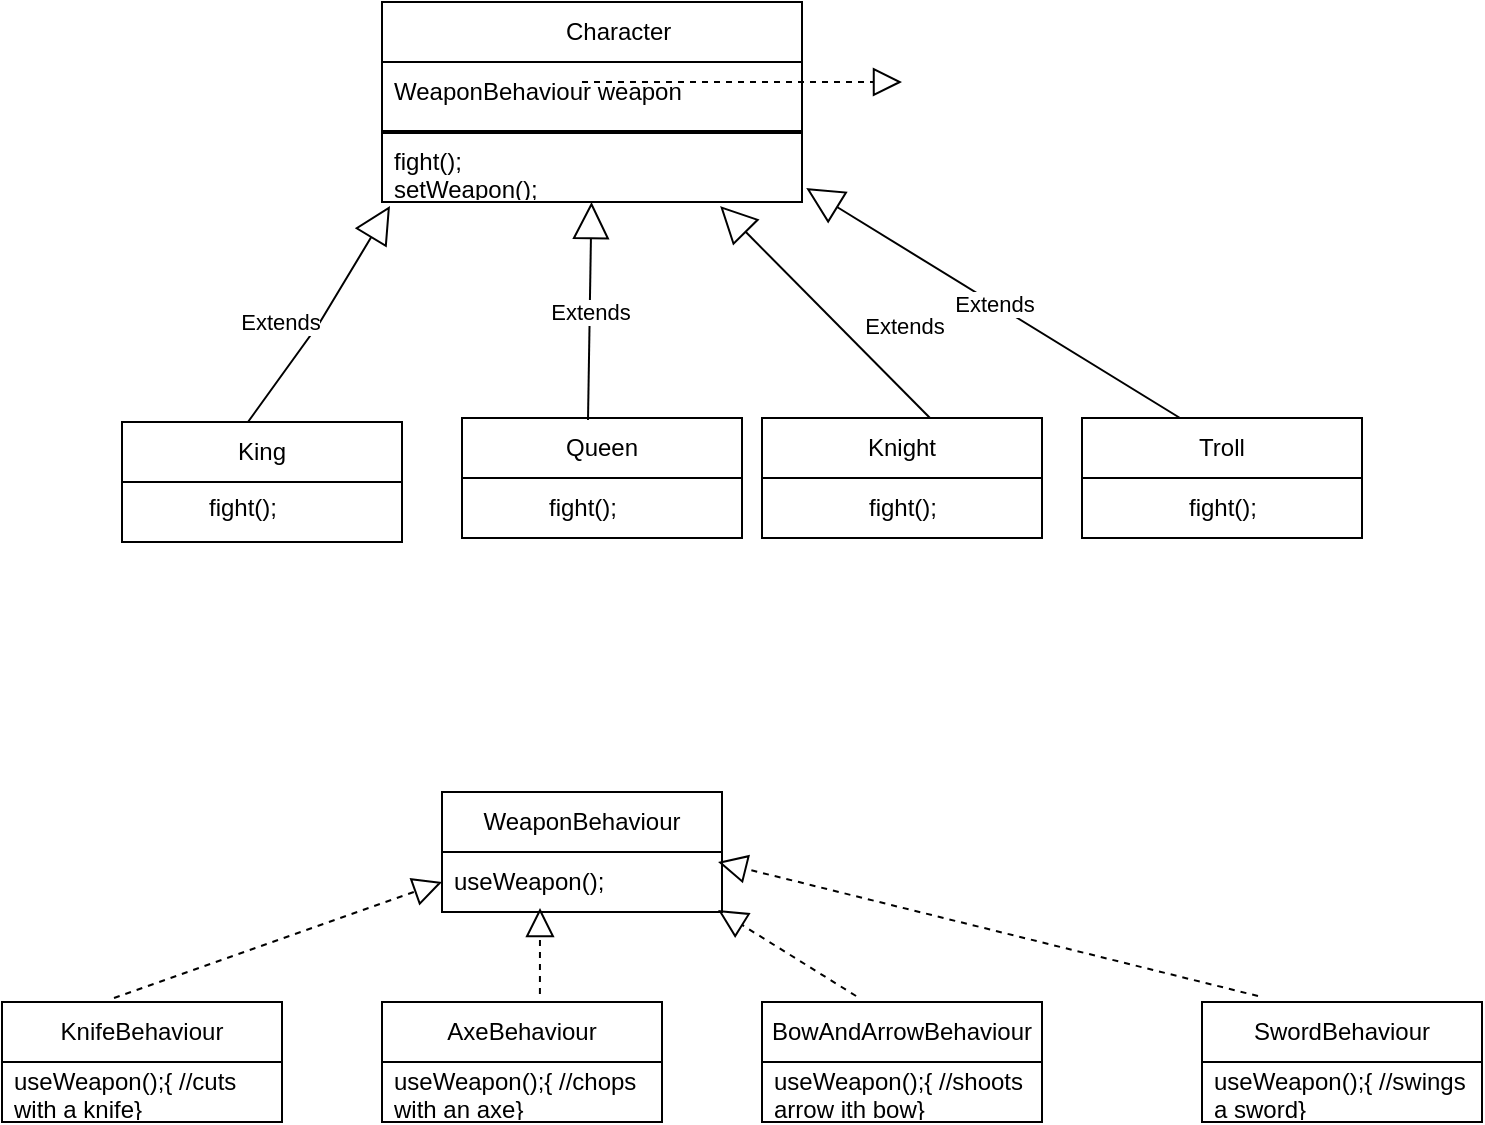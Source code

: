 <mxfile version="21.6.8" type="device">
  <diagram id="C5RBs43oDa-KdzZeNtuy" name="Page-1">
    <mxGraphModel dx="1104" dy="516" grid="1" gridSize="10" guides="1" tooltips="1" connect="1" arrows="1" fold="1" page="1" pageScale="1" pageWidth="827" pageHeight="1169" math="0" shadow="0">
      <root>
        <mxCell id="WIyWlLk6GJQsqaUBKTNV-0" />
        <mxCell id="WIyWlLk6GJQsqaUBKTNV-1" parent="WIyWlLk6GJQsqaUBKTNV-0" />
        <mxCell id="OVrlOMGKKZ6csbvX_LSr-0" value="&lt;span style=&quot;white-space: pre;&quot;&gt;&#x9;&lt;/span&gt;Character" style="swimlane;fontStyle=0;childLayout=stackLayout;horizontal=1;startSize=30;horizontalStack=0;resizeParent=1;resizeParentMax=0;resizeLast=0;collapsible=1;marginBottom=0;whiteSpace=wrap;html=1;" vertex="1" parent="WIyWlLk6GJQsqaUBKTNV-1">
          <mxGeometry x="230" y="130" width="210" height="100" as="geometry" />
        </mxCell>
        <mxCell id="OVrlOMGKKZ6csbvX_LSr-1" value="WeaponBehaviour weapon" style="text;strokeColor=none;fillColor=none;align=left;verticalAlign=middle;spacingLeft=4;spacingRight=4;overflow=hidden;points=[[0,0.5],[1,0.5]];portConstraint=eastwest;rotatable=0;whiteSpace=wrap;html=1;" vertex="1" parent="OVrlOMGKKZ6csbvX_LSr-0">
          <mxGeometry y="30" width="210" height="30" as="geometry" />
        </mxCell>
        <mxCell id="OVrlOMGKKZ6csbvX_LSr-11" value="" style="line;strokeWidth=2;html=1;" vertex="1" parent="OVrlOMGKKZ6csbvX_LSr-0">
          <mxGeometry y="60" width="210" height="10" as="geometry" />
        </mxCell>
        <mxCell id="OVrlOMGKKZ6csbvX_LSr-2" value="fight();&lt;br&gt;setWeapon();" style="text;strokeColor=none;fillColor=none;align=left;verticalAlign=middle;spacingLeft=4;spacingRight=4;overflow=hidden;points=[[0,0.5],[1,0.5]];portConstraint=eastwest;rotatable=0;whiteSpace=wrap;html=1;" vertex="1" parent="OVrlOMGKKZ6csbvX_LSr-0">
          <mxGeometry y="70" width="210" height="30" as="geometry" />
        </mxCell>
        <mxCell id="OVrlOMGKKZ6csbvX_LSr-12" value="King" style="swimlane;fontStyle=0;childLayout=stackLayout;horizontal=1;startSize=30;horizontalStack=0;resizeParent=1;resizeParentMax=0;resizeLast=0;collapsible=1;marginBottom=0;whiteSpace=wrap;html=1;" vertex="1" parent="WIyWlLk6GJQsqaUBKTNV-1">
          <mxGeometry x="100" y="340" width="140" height="60" as="geometry" />
        </mxCell>
        <mxCell id="OVrlOMGKKZ6csbvX_LSr-17" value="fight();" style="text;html=1;align=center;verticalAlign=middle;resizable=0;points=[];autosize=1;strokeColor=none;fillColor=none;" vertex="1" parent="WIyWlLk6GJQsqaUBKTNV-1">
          <mxGeometry x="130" y="368" width="60" height="30" as="geometry" />
        </mxCell>
        <mxCell id="OVrlOMGKKZ6csbvX_LSr-18" value="Queen" style="swimlane;fontStyle=0;childLayout=stackLayout;horizontal=1;startSize=30;horizontalStack=0;resizeParent=1;resizeParentMax=0;resizeLast=0;collapsible=1;marginBottom=0;whiteSpace=wrap;html=1;" vertex="1" parent="WIyWlLk6GJQsqaUBKTNV-1">
          <mxGeometry x="270" y="338" width="140" height="60" as="geometry" />
        </mxCell>
        <mxCell id="OVrlOMGKKZ6csbvX_LSr-19" value="fight();" style="text;html=1;align=center;verticalAlign=middle;resizable=0;points=[];autosize=1;strokeColor=none;fillColor=none;" vertex="1" parent="WIyWlLk6GJQsqaUBKTNV-1">
          <mxGeometry x="300" y="368" width="60" height="30" as="geometry" />
        </mxCell>
        <mxCell id="OVrlOMGKKZ6csbvX_LSr-20" value="Knight" style="swimlane;fontStyle=0;childLayout=stackLayout;horizontal=1;startSize=30;horizontalStack=0;resizeParent=1;resizeParentMax=0;resizeLast=0;collapsible=1;marginBottom=0;whiteSpace=wrap;html=1;" vertex="1" parent="WIyWlLk6GJQsqaUBKTNV-1">
          <mxGeometry x="420" y="338" width="140" height="60" as="geometry" />
        </mxCell>
        <mxCell id="OVrlOMGKKZ6csbvX_LSr-21" value="Troll" style="swimlane;fontStyle=0;childLayout=stackLayout;horizontal=1;startSize=30;horizontalStack=0;resizeParent=1;resizeParentMax=0;resizeLast=0;collapsible=1;marginBottom=0;whiteSpace=wrap;html=1;" vertex="1" parent="WIyWlLk6GJQsqaUBKTNV-1">
          <mxGeometry x="580" y="338" width="140" height="60" as="geometry" />
        </mxCell>
        <mxCell id="OVrlOMGKKZ6csbvX_LSr-23" value="fight();" style="text;html=1;align=center;verticalAlign=middle;resizable=0;points=[];autosize=1;strokeColor=none;fillColor=none;" vertex="1" parent="OVrlOMGKKZ6csbvX_LSr-21">
          <mxGeometry y="30" width="140" height="30" as="geometry" />
        </mxCell>
        <mxCell id="OVrlOMGKKZ6csbvX_LSr-22" value="fight();" style="text;html=1;align=center;verticalAlign=middle;resizable=0;points=[];autosize=1;strokeColor=none;fillColor=none;" vertex="1" parent="WIyWlLk6GJQsqaUBKTNV-1">
          <mxGeometry x="460" y="368" width="60" height="30" as="geometry" />
        </mxCell>
        <mxCell id="OVrlOMGKKZ6csbvX_LSr-25" value="Extends" style="endArrow=block;endSize=16;endFill=0;html=1;rounded=0;exitX=0.171;exitY=0;exitDx=0;exitDy=0;exitPerimeter=0;entryX=0.019;entryY=1.067;entryDx=0;entryDy=0;entryPerimeter=0;" edge="1" parent="WIyWlLk6GJQsqaUBKTNV-1" target="OVrlOMGKKZ6csbvX_LSr-2">
          <mxGeometry x="-0.219" y="15" width="160" relative="1" as="geometry">
            <mxPoint x="162.99" y="340" as="sourcePoint" />
            <mxPoint x="230" y="242" as="targetPoint" />
            <Array as="points">
              <mxPoint x="199.05" y="290" />
            </Array>
            <mxPoint x="-1" as="offset" />
          </mxGeometry>
        </mxCell>
        <mxCell id="OVrlOMGKKZ6csbvX_LSr-28" value="Extends" style="endArrow=block;endSize=16;endFill=0;html=1;rounded=0;entryX=0.805;entryY=1.067;entryDx=0;entryDy=0;entryPerimeter=0;exitX=0.6;exitY=0;exitDx=0;exitDy=0;exitPerimeter=0;" edge="1" parent="WIyWlLk6GJQsqaUBKTNV-1" source="OVrlOMGKKZ6csbvX_LSr-20" target="OVrlOMGKKZ6csbvX_LSr-2">
          <mxGeometry x="-0.434" y="-23" width="160" relative="1" as="geometry">
            <mxPoint x="490" y="330" as="sourcePoint" />
            <mxPoint x="400" y="250" as="targetPoint" />
            <mxPoint as="offset" />
          </mxGeometry>
        </mxCell>
        <mxCell id="OVrlOMGKKZ6csbvX_LSr-30" value="Extends" style="endArrow=block;endSize=16;endFill=0;html=1;rounded=0;exitX=0.45;exitY=0.017;exitDx=0;exitDy=0;exitPerimeter=0;" edge="1" parent="WIyWlLk6GJQsqaUBKTNV-1" source="OVrlOMGKKZ6csbvX_LSr-18" target="OVrlOMGKKZ6csbvX_LSr-2">
          <mxGeometry width="160" relative="1" as="geometry">
            <mxPoint x="330" y="270" as="sourcePoint" />
            <mxPoint x="490" y="270" as="targetPoint" />
          </mxGeometry>
        </mxCell>
        <mxCell id="OVrlOMGKKZ6csbvX_LSr-31" value="Extends" style="endArrow=block;endSize=16;endFill=0;html=1;rounded=0;entryX=1.01;entryY=0.767;entryDx=0;entryDy=0;entryPerimeter=0;exitX=0.35;exitY=0;exitDx=0;exitDy=0;exitPerimeter=0;" edge="1" parent="WIyWlLk6GJQsqaUBKTNV-1" source="OVrlOMGKKZ6csbvX_LSr-21" target="OVrlOMGKKZ6csbvX_LSr-2">
          <mxGeometry width="160" relative="1" as="geometry">
            <mxPoint x="570" y="280" as="sourcePoint" />
            <mxPoint x="730" y="280" as="targetPoint" />
          </mxGeometry>
        </mxCell>
        <mxCell id="OVrlOMGKKZ6csbvX_LSr-32" value="WeaponBehaviour" style="swimlane;fontStyle=0;childLayout=stackLayout;horizontal=1;startSize=30;horizontalStack=0;resizeParent=1;resizeParentMax=0;resizeLast=0;collapsible=1;marginBottom=0;whiteSpace=wrap;html=1;" vertex="1" parent="WIyWlLk6GJQsqaUBKTNV-1">
          <mxGeometry x="260" y="525" width="140" height="60" as="geometry" />
        </mxCell>
        <mxCell id="OVrlOMGKKZ6csbvX_LSr-33" value="useWeapon();" style="text;strokeColor=none;fillColor=none;align=left;verticalAlign=middle;spacingLeft=4;spacingRight=4;overflow=hidden;points=[[0,0.5],[1,0.5]];portConstraint=eastwest;rotatable=0;whiteSpace=wrap;html=1;" vertex="1" parent="OVrlOMGKKZ6csbvX_LSr-32">
          <mxGeometry y="30" width="140" height="30" as="geometry" />
        </mxCell>
        <mxCell id="OVrlOMGKKZ6csbvX_LSr-36" value="KnifeBehaviour" style="swimlane;fontStyle=0;childLayout=stackLayout;horizontal=1;startSize=30;horizontalStack=0;resizeParent=1;resizeParentMax=0;resizeLast=0;collapsible=1;marginBottom=0;whiteSpace=wrap;html=1;" vertex="1" parent="WIyWlLk6GJQsqaUBKTNV-1">
          <mxGeometry x="40" y="630" width="140" height="60" as="geometry" />
        </mxCell>
        <mxCell id="OVrlOMGKKZ6csbvX_LSr-37" value="useWeapon();{ //cuts with a knife}" style="text;strokeColor=none;fillColor=none;align=left;verticalAlign=middle;spacingLeft=4;spacingRight=4;overflow=hidden;points=[[0,0.5],[1,0.5]];portConstraint=eastwest;rotatable=0;whiteSpace=wrap;html=1;" vertex="1" parent="OVrlOMGKKZ6csbvX_LSr-36">
          <mxGeometry y="30" width="140" height="30" as="geometry" />
        </mxCell>
        <mxCell id="OVrlOMGKKZ6csbvX_LSr-38" value="BowAndArrowBehaviour" style="swimlane;fontStyle=0;childLayout=stackLayout;horizontal=1;startSize=30;horizontalStack=0;resizeParent=1;resizeParentMax=0;resizeLast=0;collapsible=1;marginBottom=0;whiteSpace=wrap;html=1;" vertex="1" parent="WIyWlLk6GJQsqaUBKTNV-1">
          <mxGeometry x="420" y="630" width="140" height="60" as="geometry" />
        </mxCell>
        <mxCell id="OVrlOMGKKZ6csbvX_LSr-39" value="useWeapon();{ //shoots arrow ith bow}" style="text;strokeColor=none;fillColor=none;align=left;verticalAlign=middle;spacingLeft=4;spacingRight=4;overflow=hidden;points=[[0,0.5],[1,0.5]];portConstraint=eastwest;rotatable=0;whiteSpace=wrap;html=1;" vertex="1" parent="OVrlOMGKKZ6csbvX_LSr-38">
          <mxGeometry y="30" width="140" height="30" as="geometry" />
        </mxCell>
        <mxCell id="OVrlOMGKKZ6csbvX_LSr-40" value="AxeBehaviour" style="swimlane;fontStyle=0;childLayout=stackLayout;horizontal=1;startSize=30;horizontalStack=0;resizeParent=1;resizeParentMax=0;resizeLast=0;collapsible=1;marginBottom=0;whiteSpace=wrap;html=1;" vertex="1" parent="WIyWlLk6GJQsqaUBKTNV-1">
          <mxGeometry x="230" y="630" width="140" height="60" as="geometry" />
        </mxCell>
        <mxCell id="OVrlOMGKKZ6csbvX_LSr-41" value="useWeapon();{ //chops with an axe}" style="text;strokeColor=none;fillColor=none;align=left;verticalAlign=middle;spacingLeft=4;spacingRight=4;overflow=hidden;points=[[0,0.5],[1,0.5]];portConstraint=eastwest;rotatable=0;whiteSpace=wrap;html=1;" vertex="1" parent="OVrlOMGKKZ6csbvX_LSr-40">
          <mxGeometry y="30" width="140" height="30" as="geometry" />
        </mxCell>
        <mxCell id="OVrlOMGKKZ6csbvX_LSr-42" value="SwordBehaviour" style="swimlane;fontStyle=0;childLayout=stackLayout;horizontal=1;startSize=30;horizontalStack=0;resizeParent=1;resizeParentMax=0;resizeLast=0;collapsible=1;marginBottom=0;whiteSpace=wrap;html=1;" vertex="1" parent="WIyWlLk6GJQsqaUBKTNV-1">
          <mxGeometry x="640" y="630" width="140" height="60" as="geometry" />
        </mxCell>
        <mxCell id="OVrlOMGKKZ6csbvX_LSr-43" value="useWeapon();{ //swings a sword}" style="text;strokeColor=none;fillColor=none;align=left;verticalAlign=middle;spacingLeft=4;spacingRight=4;overflow=hidden;points=[[0,0.5],[1,0.5]];portConstraint=eastwest;rotatable=0;whiteSpace=wrap;html=1;" vertex="1" parent="OVrlOMGKKZ6csbvX_LSr-42">
          <mxGeometry y="30" width="140" height="30" as="geometry" />
        </mxCell>
        <mxCell id="OVrlOMGKKZ6csbvX_LSr-44" value="" style="endArrow=block;dashed=1;endFill=0;endSize=12;html=1;rounded=0;" edge="1" parent="WIyWlLk6GJQsqaUBKTNV-1">
          <mxGeometry width="160" relative="1" as="geometry">
            <mxPoint x="330" y="170" as="sourcePoint" />
            <mxPoint x="490" y="170" as="targetPoint" />
          </mxGeometry>
        </mxCell>
        <mxCell id="OVrlOMGKKZ6csbvX_LSr-45" value="" style="endArrow=block;dashed=1;endFill=0;endSize=12;html=1;rounded=0;entryX=0;entryY=0.5;entryDx=0;entryDy=0;exitX=0.4;exitY=-0.033;exitDx=0;exitDy=0;exitPerimeter=0;" edge="1" parent="WIyWlLk6GJQsqaUBKTNV-1" source="OVrlOMGKKZ6csbvX_LSr-36" target="OVrlOMGKKZ6csbvX_LSr-33">
          <mxGeometry width="160" relative="1" as="geometry">
            <mxPoint x="50" y="600" as="sourcePoint" />
            <mxPoint x="210" y="600" as="targetPoint" />
          </mxGeometry>
        </mxCell>
        <mxCell id="OVrlOMGKKZ6csbvX_LSr-46" value="" style="endArrow=block;dashed=1;endFill=0;endSize=12;html=1;rounded=0;exitX=0.564;exitY=-0.067;exitDx=0;exitDy=0;exitPerimeter=0;entryX=0.35;entryY=0.933;entryDx=0;entryDy=0;entryPerimeter=0;" edge="1" parent="WIyWlLk6GJQsqaUBKTNV-1" source="OVrlOMGKKZ6csbvX_LSr-40" target="OVrlOMGKKZ6csbvX_LSr-33">
          <mxGeometry width="160" relative="1" as="geometry">
            <mxPoint x="330" y="470" as="sourcePoint" />
            <mxPoint x="309" y="590" as="targetPoint" />
          </mxGeometry>
        </mxCell>
        <mxCell id="OVrlOMGKKZ6csbvX_LSr-47" value="" style="endArrow=block;dashed=1;endFill=0;endSize=12;html=1;rounded=0;exitX=0.336;exitY=-0.05;exitDx=0;exitDy=0;exitPerimeter=0;entryX=0.986;entryY=0.967;entryDx=0;entryDy=0;entryPerimeter=0;" edge="1" parent="WIyWlLk6GJQsqaUBKTNV-1" source="OVrlOMGKKZ6csbvX_LSr-38" target="OVrlOMGKKZ6csbvX_LSr-33">
          <mxGeometry width="160" relative="1" as="geometry">
            <mxPoint x="420" y="600" as="sourcePoint" />
            <mxPoint x="403" y="587" as="targetPoint" />
          </mxGeometry>
        </mxCell>
        <mxCell id="OVrlOMGKKZ6csbvX_LSr-48" value="" style="endArrow=block;dashed=1;endFill=0;endSize=12;html=1;rounded=0;entryX=0.986;entryY=0.167;entryDx=0;entryDy=0;entryPerimeter=0;exitX=0.2;exitY=-0.05;exitDx=0;exitDy=0;exitPerimeter=0;" edge="1" parent="WIyWlLk6GJQsqaUBKTNV-1" source="OVrlOMGKKZ6csbvX_LSr-42" target="OVrlOMGKKZ6csbvX_LSr-33">
          <mxGeometry width="160" relative="1" as="geometry">
            <mxPoint x="660" y="600" as="sourcePoint" />
            <mxPoint x="650" y="600" as="targetPoint" />
            <Array as="points" />
          </mxGeometry>
        </mxCell>
      </root>
    </mxGraphModel>
  </diagram>
</mxfile>
